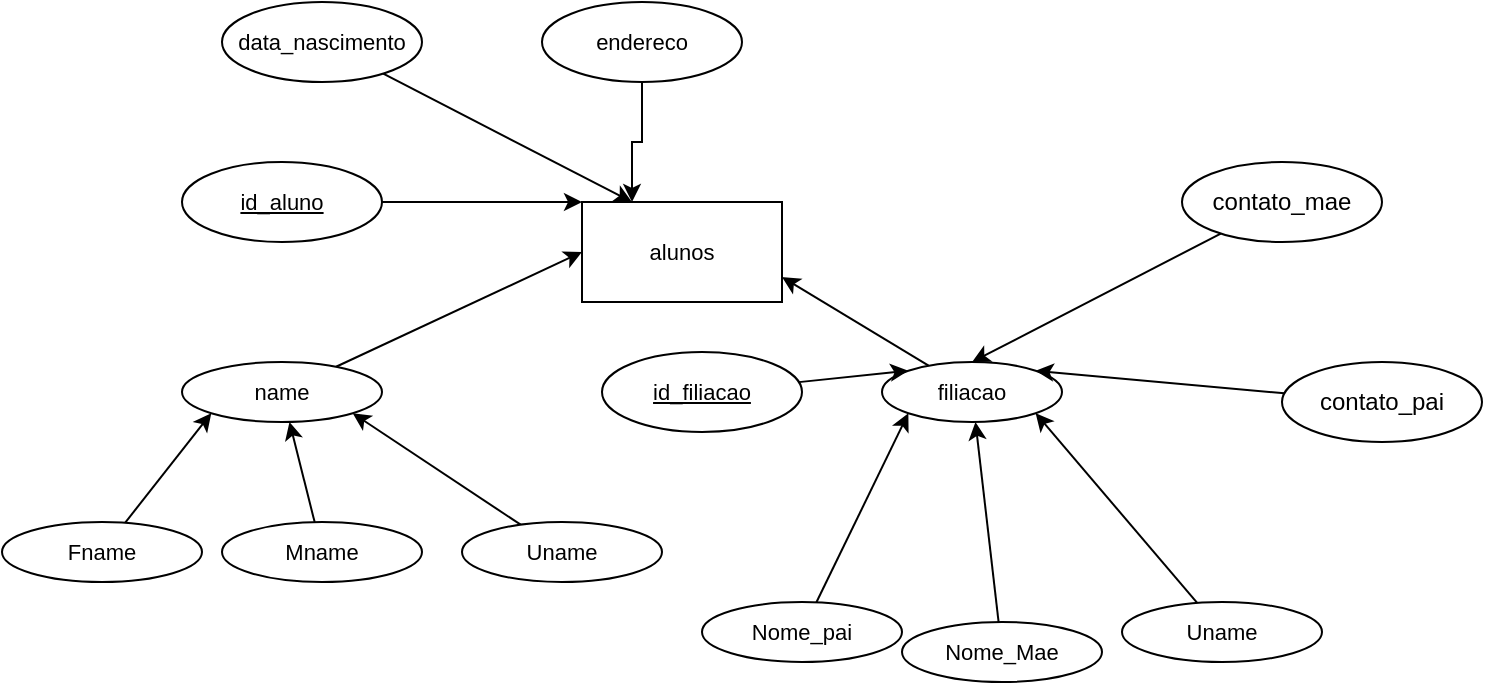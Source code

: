 <mxfile version="21.6.7" type="github">
  <diagram id="R2lEEEUBdFMjLlhIrx00" name="Page-1">
    <mxGraphModel dx="1147" dy="662" grid="1" gridSize="10" guides="1" tooltips="1" connect="1" arrows="1" fold="1" page="1" pageScale="1" pageWidth="850" pageHeight="1100" math="0" shadow="0" extFonts="Permanent Marker^https://fonts.googleapis.com/css?family=Permanent+Marker">
      <root>
        <mxCell id="0" />
        <mxCell id="1" parent="0" />
        <mxCell id="E_BUk5vKATIXBva20PGI-1" value="alunos" style="whiteSpace=wrap;html=1;align=center;fontSize=11;" vertex="1" parent="1">
          <mxGeometry x="300" y="180" width="100" height="50" as="geometry" />
        </mxCell>
        <mxCell id="E_BUk5vKATIXBva20PGI-9" style="rounded=0;orthogonalLoop=1;jettySize=auto;html=1;entryX=0;entryY=1;entryDx=0;entryDy=0;fontSize=11;elbow=vertical;" edge="1" parent="1" source="E_BUk5vKATIXBva20PGI-3" target="E_BUk5vKATIXBva20PGI-7">
          <mxGeometry relative="1" as="geometry" />
        </mxCell>
        <mxCell id="E_BUk5vKATIXBva20PGI-3" value="Fname" style="ellipse;whiteSpace=wrap;html=1;align=center;fontSize=11;" vertex="1" parent="1">
          <mxGeometry x="10" y="340" width="100" height="30" as="geometry" />
        </mxCell>
        <mxCell id="E_BUk5vKATIXBva20PGI-11" style="rounded=0;orthogonalLoop=1;jettySize=auto;html=1;entryX=1;entryY=1;entryDx=0;entryDy=0;fontSize=11;elbow=vertical;" edge="1" parent="1" source="E_BUk5vKATIXBva20PGI-5" target="E_BUk5vKATIXBva20PGI-7">
          <mxGeometry relative="1" as="geometry" />
        </mxCell>
        <mxCell id="E_BUk5vKATIXBva20PGI-5" value="Uname" style="ellipse;whiteSpace=wrap;html=1;align=center;fontSize=11;" vertex="1" parent="1">
          <mxGeometry x="240" y="340" width="100" height="30" as="geometry" />
        </mxCell>
        <mxCell id="E_BUk5vKATIXBva20PGI-10" style="rounded=0;orthogonalLoop=1;jettySize=auto;html=1;fontSize=11;elbow=vertical;" edge="1" parent="1" source="E_BUk5vKATIXBva20PGI-6" target="E_BUk5vKATIXBva20PGI-7">
          <mxGeometry relative="1" as="geometry" />
        </mxCell>
        <mxCell id="E_BUk5vKATIXBva20PGI-6" value="Mname" style="ellipse;whiteSpace=wrap;html=1;align=center;fontSize=11;" vertex="1" parent="1">
          <mxGeometry x="120" y="340" width="100" height="30" as="geometry" />
        </mxCell>
        <mxCell id="E_BUk5vKATIXBva20PGI-8" style="rounded=0;orthogonalLoop=1;jettySize=auto;html=1;entryX=0;entryY=0.5;entryDx=0;entryDy=0;fontSize=11;elbow=vertical;" edge="1" parent="1" source="E_BUk5vKATIXBva20PGI-7" target="E_BUk5vKATIXBva20PGI-1">
          <mxGeometry relative="1" as="geometry" />
        </mxCell>
        <mxCell id="E_BUk5vKATIXBva20PGI-7" value="name" style="ellipse;whiteSpace=wrap;html=1;align=center;fontSize=11;" vertex="1" parent="1">
          <mxGeometry x="100" y="260" width="100" height="30" as="geometry" />
        </mxCell>
        <mxCell id="E_BUk5vKATIXBva20PGI-12" style="rounded=0;orthogonalLoop=1;jettySize=auto;html=1;entryX=0;entryY=1;entryDx=0;entryDy=0;fontSize=11;elbow=vertical;" edge="1" parent="1" source="E_BUk5vKATIXBva20PGI-13" target="E_BUk5vKATIXBva20PGI-18">
          <mxGeometry relative="1" as="geometry" />
        </mxCell>
        <mxCell id="E_BUk5vKATIXBva20PGI-13" value="Nome_pai" style="ellipse;whiteSpace=wrap;html=1;align=center;fontSize=11;" vertex="1" parent="1">
          <mxGeometry x="360" y="380" width="100" height="30" as="geometry" />
        </mxCell>
        <mxCell id="E_BUk5vKATIXBva20PGI-14" style="rounded=0;orthogonalLoop=1;jettySize=auto;html=1;entryX=1;entryY=1;entryDx=0;entryDy=0;fontSize=11;elbow=vertical;" edge="1" parent="1" source="E_BUk5vKATIXBva20PGI-15" target="E_BUk5vKATIXBva20PGI-18">
          <mxGeometry relative="1" as="geometry" />
        </mxCell>
        <mxCell id="E_BUk5vKATIXBva20PGI-15" value="Uname" style="ellipse;whiteSpace=wrap;html=1;align=center;fontSize=11;" vertex="1" parent="1">
          <mxGeometry x="570" y="380" width="100" height="30" as="geometry" />
        </mxCell>
        <mxCell id="E_BUk5vKATIXBva20PGI-16" style="rounded=0;orthogonalLoop=1;jettySize=auto;html=1;fontSize=11;elbow=vertical;" edge="1" parent="1" source="E_BUk5vKATIXBva20PGI-17" target="E_BUk5vKATIXBva20PGI-18">
          <mxGeometry relative="1" as="geometry" />
        </mxCell>
        <mxCell id="E_BUk5vKATIXBva20PGI-17" value="Nome_Mae" style="ellipse;whiteSpace=wrap;html=1;align=center;fontSize=11;" vertex="1" parent="1">
          <mxGeometry x="460" y="390" width="100" height="30" as="geometry" />
        </mxCell>
        <mxCell id="E_BUk5vKATIXBva20PGI-19" style="rounded=0;orthogonalLoop=1;jettySize=auto;html=1;entryX=1;entryY=0.75;entryDx=0;entryDy=0;fontSize=11;elbow=vertical;" edge="1" parent="1" source="E_BUk5vKATIXBva20PGI-18" target="E_BUk5vKATIXBva20PGI-1">
          <mxGeometry relative="1" as="geometry" />
        </mxCell>
        <mxCell id="E_BUk5vKATIXBva20PGI-18" value="filiacao" style="ellipse;whiteSpace=wrap;html=1;align=center;fontSize=11;" vertex="1" parent="1">
          <mxGeometry x="450" y="260" width="90" height="30" as="geometry" />
        </mxCell>
        <mxCell id="E_BUk5vKATIXBva20PGI-21" style="rounded=0;orthogonalLoop=1;jettySize=auto;html=1;entryX=0;entryY=0;entryDx=0;entryDy=0;fontSize=11;elbow=vertical;" edge="1" parent="1" source="E_BUk5vKATIXBva20PGI-20" target="E_BUk5vKATIXBva20PGI-1">
          <mxGeometry relative="1" as="geometry" />
        </mxCell>
        <mxCell id="E_BUk5vKATIXBva20PGI-20" value="id_aluno" style="ellipse;whiteSpace=wrap;html=1;align=center;fontStyle=4;fontSize=11;" vertex="1" parent="1">
          <mxGeometry x="100" y="160" width="100" height="40" as="geometry" />
        </mxCell>
        <mxCell id="E_BUk5vKATIXBva20PGI-23" style="orthogonalLoop=1;jettySize=auto;html=1;entryX=0.25;entryY=0;entryDx=0;entryDy=0;fontSize=11;elbow=vertical;rounded=0;strokeColor=default;strokeWidth=1;jumpSize=3;" edge="1" parent="1" source="E_BUk5vKATIXBva20PGI-22" target="E_BUk5vKATIXBva20PGI-1">
          <mxGeometry relative="1" as="geometry" />
        </mxCell>
        <mxCell id="E_BUk5vKATIXBva20PGI-22" value="data_nascimento" style="ellipse;whiteSpace=wrap;html=1;align=center;fontSize=11;" vertex="1" parent="1">
          <mxGeometry x="120" y="80" width="100" height="40" as="geometry" />
        </mxCell>
        <mxCell id="E_BUk5vKATIXBva20PGI-25" style="rounded=0;orthogonalLoop=1;jettySize=auto;html=1;entryX=0;entryY=0;entryDx=0;entryDy=0;fontSize=11;elbow=vertical;" edge="1" parent="1" source="E_BUk5vKATIXBva20PGI-24" target="E_BUk5vKATIXBva20PGI-18">
          <mxGeometry relative="1" as="geometry" />
        </mxCell>
        <mxCell id="E_BUk5vKATIXBva20PGI-24" value="id_filiacao" style="ellipse;whiteSpace=wrap;html=1;align=center;fontStyle=4;fontSize=11;" vertex="1" parent="1">
          <mxGeometry x="310" y="255" width="100" height="40" as="geometry" />
        </mxCell>
        <mxCell id="E_BUk5vKATIXBva20PGI-35" style="rounded=0;orthogonalLoop=1;jettySize=auto;html=1;entryX=1;entryY=0;entryDx=0;entryDy=0;elbow=vertical;" edge="1" parent="1" source="E_BUk5vKATIXBva20PGI-27" target="E_BUk5vKATIXBva20PGI-18">
          <mxGeometry relative="1" as="geometry" />
        </mxCell>
        <mxCell id="E_BUk5vKATIXBva20PGI-27" value="contato_pai" style="ellipse;whiteSpace=wrap;html=1;align=center;" vertex="1" parent="1">
          <mxGeometry x="650" y="260" width="100" height="40" as="geometry" />
        </mxCell>
        <mxCell id="E_BUk5vKATIXBva20PGI-34" style="rounded=0;orthogonalLoop=1;jettySize=auto;html=1;entryX=0.5;entryY=0;entryDx=0;entryDy=0;elbow=vertical;" edge="1" parent="1" source="E_BUk5vKATIXBva20PGI-29" target="E_BUk5vKATIXBva20PGI-18">
          <mxGeometry relative="1" as="geometry" />
        </mxCell>
        <mxCell id="E_BUk5vKATIXBva20PGI-29" value="contato_mae" style="ellipse;whiteSpace=wrap;html=1;align=center;" vertex="1" parent="1">
          <mxGeometry x="600" y="160" width="100" height="40" as="geometry" />
        </mxCell>
        <mxCell id="E_BUk5vKATIXBva20PGI-44" style="edgeStyle=orthogonalEdgeStyle;rounded=0;orthogonalLoop=1;jettySize=auto;html=1;entryX=0.25;entryY=0;entryDx=0;entryDy=0;" edge="1" parent="1" source="E_BUk5vKATIXBva20PGI-43" target="E_BUk5vKATIXBva20PGI-1">
          <mxGeometry relative="1" as="geometry" />
        </mxCell>
        <mxCell id="E_BUk5vKATIXBva20PGI-43" value="endereco" style="ellipse;whiteSpace=wrap;html=1;align=center;fontSize=11;" vertex="1" parent="1">
          <mxGeometry x="280" y="80" width="100" height="40" as="geometry" />
        </mxCell>
      </root>
    </mxGraphModel>
  </diagram>
</mxfile>
